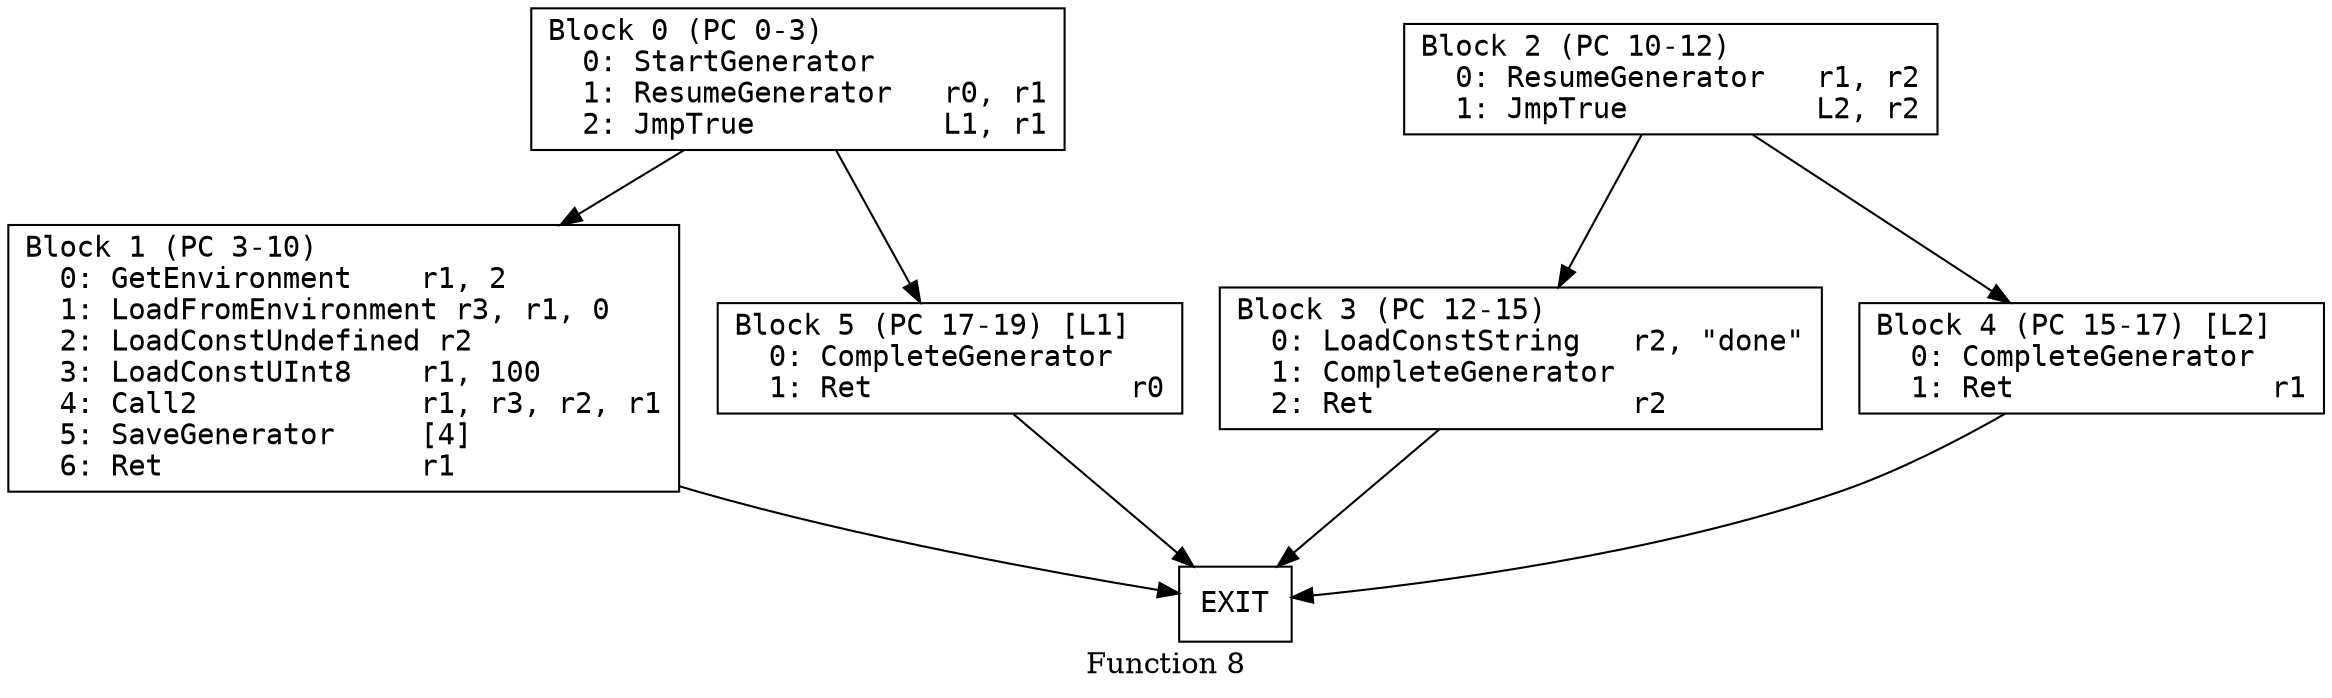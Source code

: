 // Function 8 from flow_control
// Generated from data/flow_control.dot

digraph {
  rankdir=TB;
  node [shape=box, fontname="monospace"];

  label = "Function 8";
  style = filled;
  color = lightgrey;

  f8_n0 [ label = "Block 0 (PC 0-3)\l  0: StartGenerator    \l  1: ResumeGenerator   r0, r1\l  2: JmpTrue           L1, r1\l" ]
  f8_n1 [ label = "Block 1 (PC 3-10)\l  0: GetEnvironment    r1, 2\l  1: LoadFromEnvironment r3, r1, 0\l  2: LoadConstUndefined r2\l  3: LoadConstUInt8    r1, 100\l  4: Call2             r1, r3, r2, r1\l  5: SaveGenerator     [4]\l  6: Ret               r1\l" ]
  f8_n2 [ label = "Block 2 (PC 10-12)\l  0: ResumeGenerator   r1, r2\l  1: JmpTrue           L2, r2\l" ]
  f8_n3 [ label = "Block 3 (PC 12-15)\l  0: LoadConstString   r2, \"done\"\l  1: CompleteGenerator \l  2: Ret               r2\l" ]
  f8_n4 [ label = "Block 4 (PC 15-17) [L2]\l  0: CompleteGenerator \l  1: Ret               r1\l" ]
  f8_n5 [ label = "Block 5 (PC 17-19) [L1]\l  0: CompleteGenerator \l  1: Ret               r0\l" ]
  f8_n6 [ label = "EXIT" ]

  f8_n0 -> f8_n5
  f8_n0 -> f8_n1
  f8_n1 -> f8_n6
  f8_n2 -> f8_n4
  f8_n2 -> f8_n3
  f8_n3 -> f8_n6
  f8_n4 -> f8_n6
  f8_n5 -> f8_n6
}
